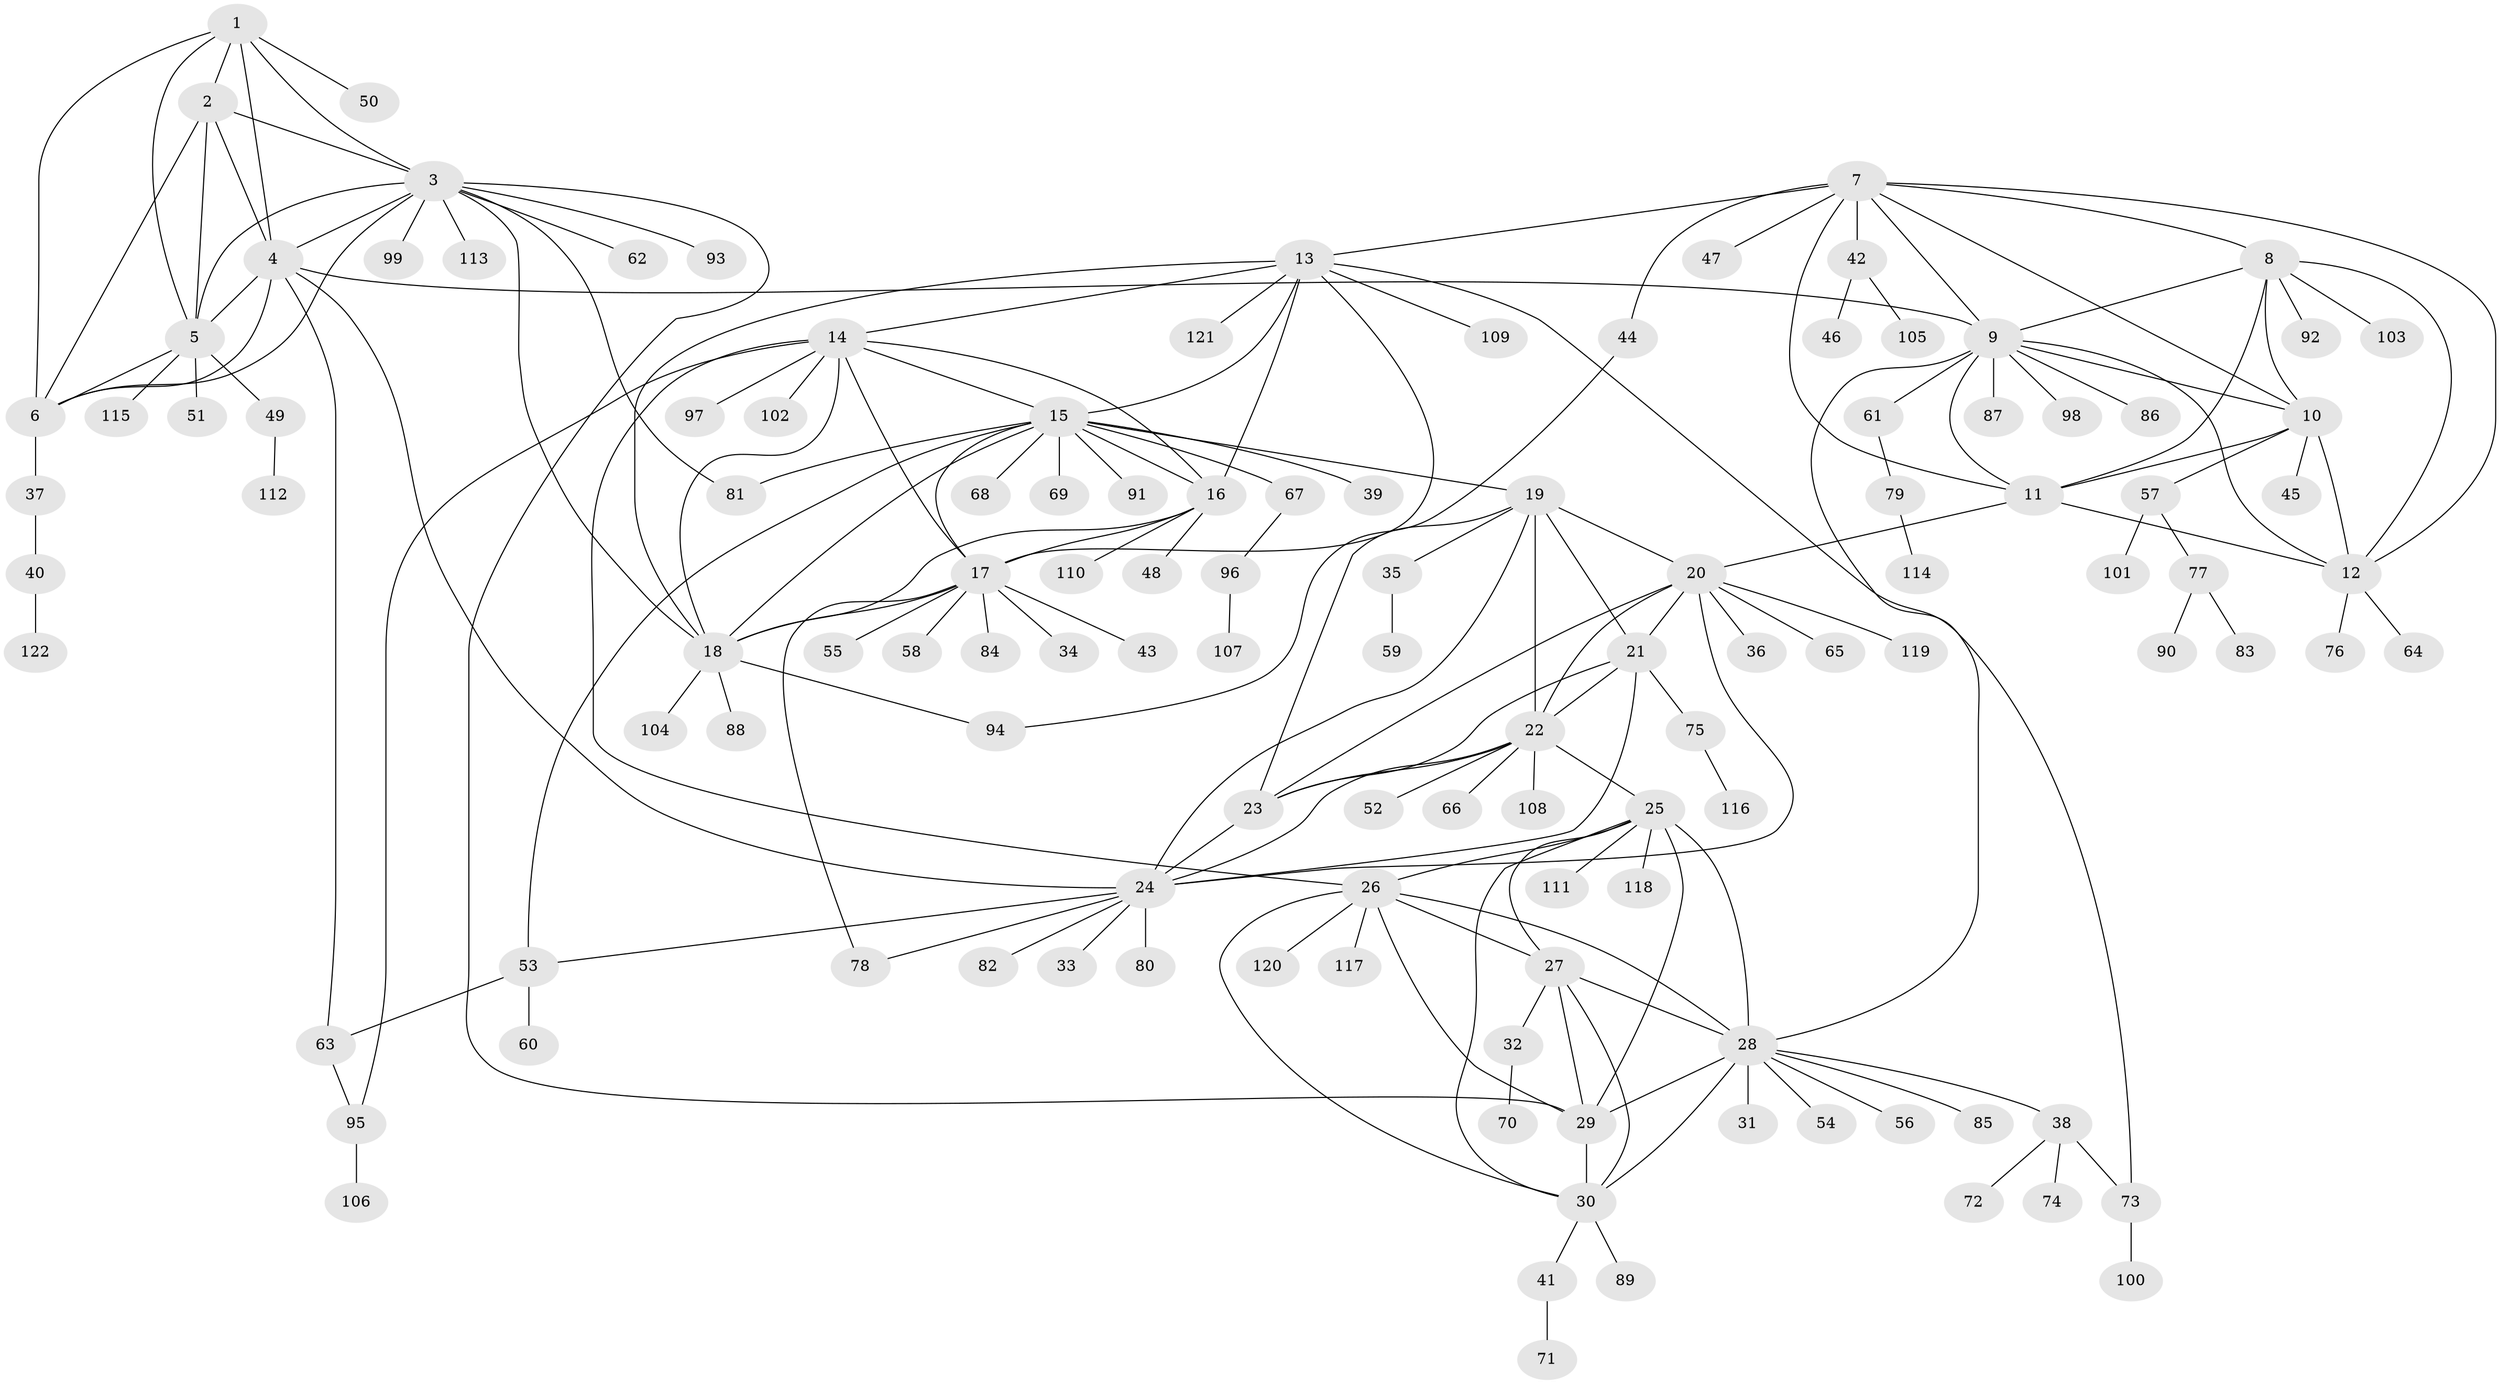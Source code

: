 // Generated by graph-tools (version 1.1) at 2025/26/03/09/25 03:26:40]
// undirected, 122 vertices, 184 edges
graph export_dot {
graph [start="1"]
  node [color=gray90,style=filled];
  1;
  2;
  3;
  4;
  5;
  6;
  7;
  8;
  9;
  10;
  11;
  12;
  13;
  14;
  15;
  16;
  17;
  18;
  19;
  20;
  21;
  22;
  23;
  24;
  25;
  26;
  27;
  28;
  29;
  30;
  31;
  32;
  33;
  34;
  35;
  36;
  37;
  38;
  39;
  40;
  41;
  42;
  43;
  44;
  45;
  46;
  47;
  48;
  49;
  50;
  51;
  52;
  53;
  54;
  55;
  56;
  57;
  58;
  59;
  60;
  61;
  62;
  63;
  64;
  65;
  66;
  67;
  68;
  69;
  70;
  71;
  72;
  73;
  74;
  75;
  76;
  77;
  78;
  79;
  80;
  81;
  82;
  83;
  84;
  85;
  86;
  87;
  88;
  89;
  90;
  91;
  92;
  93;
  94;
  95;
  96;
  97;
  98;
  99;
  100;
  101;
  102;
  103;
  104;
  105;
  106;
  107;
  108;
  109;
  110;
  111;
  112;
  113;
  114;
  115;
  116;
  117;
  118;
  119;
  120;
  121;
  122;
  1 -- 2;
  1 -- 3;
  1 -- 4;
  1 -- 5;
  1 -- 6;
  1 -- 50;
  2 -- 3;
  2 -- 4;
  2 -- 5;
  2 -- 6;
  3 -- 4;
  3 -- 5;
  3 -- 6;
  3 -- 18;
  3 -- 29;
  3 -- 62;
  3 -- 81;
  3 -- 93;
  3 -- 99;
  3 -- 113;
  4 -- 5;
  4 -- 6;
  4 -- 9;
  4 -- 24;
  4 -- 63;
  5 -- 6;
  5 -- 49;
  5 -- 51;
  5 -- 115;
  6 -- 37;
  7 -- 8;
  7 -- 9;
  7 -- 10;
  7 -- 11;
  7 -- 12;
  7 -- 13;
  7 -- 42;
  7 -- 44;
  7 -- 47;
  8 -- 9;
  8 -- 10;
  8 -- 11;
  8 -- 12;
  8 -- 92;
  8 -- 103;
  9 -- 10;
  9 -- 11;
  9 -- 12;
  9 -- 28;
  9 -- 61;
  9 -- 86;
  9 -- 87;
  9 -- 98;
  10 -- 11;
  10 -- 12;
  10 -- 45;
  10 -- 57;
  11 -- 12;
  11 -- 20;
  12 -- 64;
  12 -- 76;
  13 -- 14;
  13 -- 15;
  13 -- 16;
  13 -- 17;
  13 -- 18;
  13 -- 73;
  13 -- 109;
  13 -- 121;
  14 -- 15;
  14 -- 16;
  14 -- 17;
  14 -- 18;
  14 -- 26;
  14 -- 95;
  14 -- 97;
  14 -- 102;
  15 -- 16;
  15 -- 17;
  15 -- 18;
  15 -- 19;
  15 -- 39;
  15 -- 53;
  15 -- 67;
  15 -- 68;
  15 -- 69;
  15 -- 81;
  15 -- 91;
  16 -- 17;
  16 -- 18;
  16 -- 48;
  16 -- 110;
  17 -- 18;
  17 -- 34;
  17 -- 43;
  17 -- 55;
  17 -- 58;
  17 -- 78;
  17 -- 84;
  18 -- 88;
  18 -- 94;
  18 -- 104;
  19 -- 20;
  19 -- 21;
  19 -- 22;
  19 -- 23;
  19 -- 24;
  19 -- 35;
  20 -- 21;
  20 -- 22;
  20 -- 23;
  20 -- 24;
  20 -- 36;
  20 -- 65;
  20 -- 119;
  21 -- 22;
  21 -- 23;
  21 -- 24;
  21 -- 75;
  22 -- 23;
  22 -- 24;
  22 -- 25;
  22 -- 52;
  22 -- 66;
  22 -- 108;
  23 -- 24;
  24 -- 33;
  24 -- 53;
  24 -- 78;
  24 -- 80;
  24 -- 82;
  25 -- 26;
  25 -- 27;
  25 -- 28;
  25 -- 29;
  25 -- 30;
  25 -- 111;
  25 -- 118;
  26 -- 27;
  26 -- 28;
  26 -- 29;
  26 -- 30;
  26 -- 117;
  26 -- 120;
  27 -- 28;
  27 -- 29;
  27 -- 30;
  27 -- 32;
  28 -- 29;
  28 -- 30;
  28 -- 31;
  28 -- 38;
  28 -- 54;
  28 -- 56;
  28 -- 85;
  29 -- 30;
  30 -- 41;
  30 -- 89;
  32 -- 70;
  35 -- 59;
  37 -- 40;
  38 -- 72;
  38 -- 73;
  38 -- 74;
  40 -- 122;
  41 -- 71;
  42 -- 46;
  42 -- 105;
  44 -- 94;
  49 -- 112;
  53 -- 60;
  53 -- 63;
  57 -- 77;
  57 -- 101;
  61 -- 79;
  63 -- 95;
  67 -- 96;
  73 -- 100;
  75 -- 116;
  77 -- 83;
  77 -- 90;
  79 -- 114;
  95 -- 106;
  96 -- 107;
}
